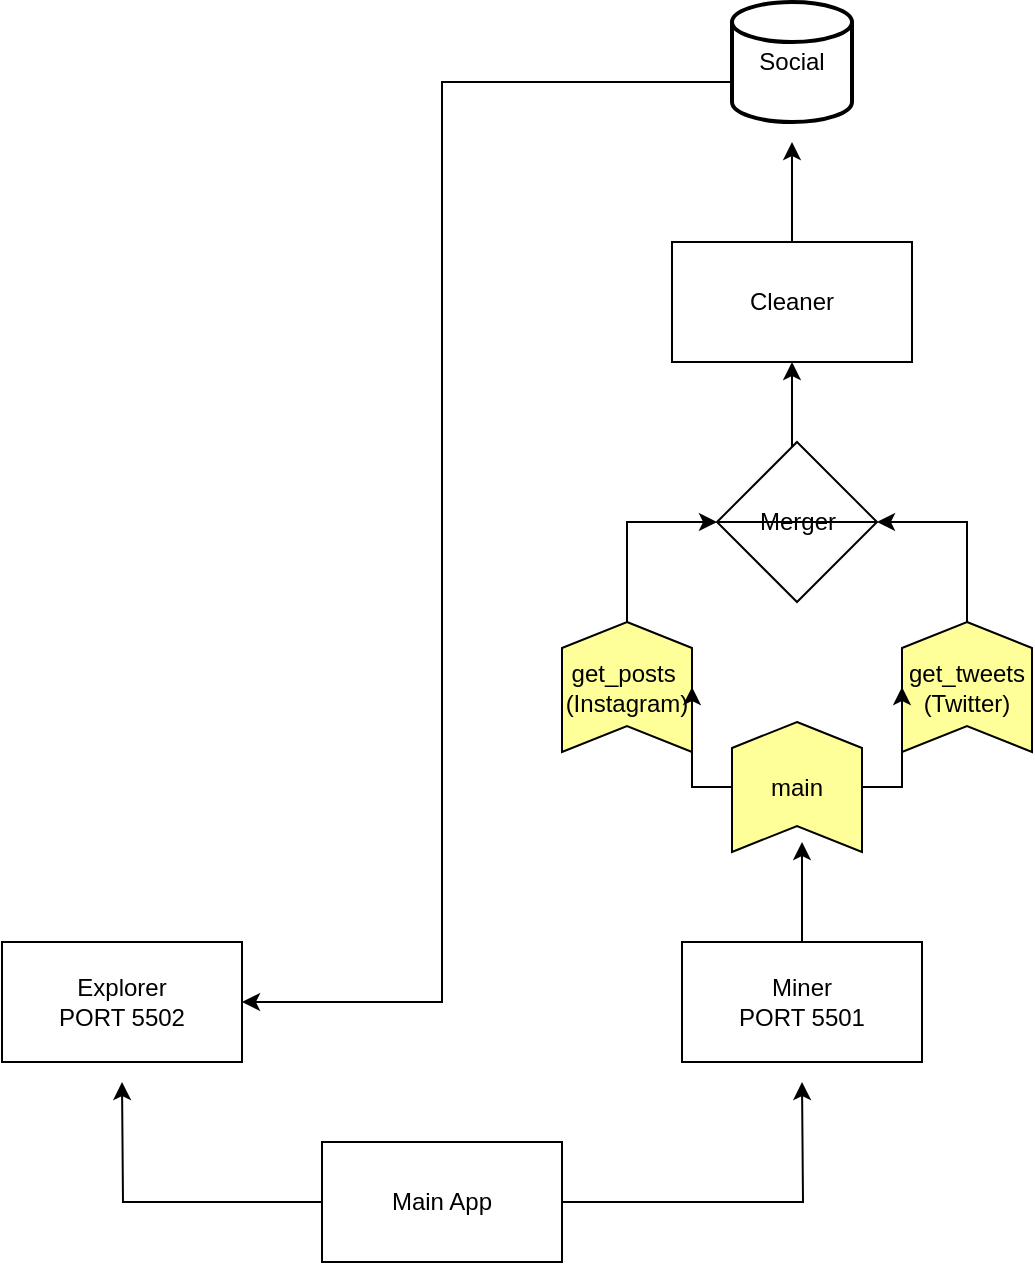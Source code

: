 <mxfile version="13.6.5">
    <diagram id="R2lEEEUBdFMjLlhIrx00" name="Page-1">
        <mxGraphModel dx="1233" dy="811" grid="1" gridSize="10" guides="1" tooltips="1" connect="1" arrows="1" fold="1" page="1" pageScale="1" pageWidth="850" pageHeight="1100" math="0" shadow="0" extFonts="Permanent Marker^https://fonts.googleapis.com/css?family=Permanent+Marker">
            <root>
                <mxCell id="0"/>
                <mxCell id="1" parent="0"/>
                <mxCell id="S-BTsB1v4fZNN3GdIcwO-3" style="edgeStyle=orthogonalEdgeStyle;rounded=0;orthogonalLoop=1;jettySize=auto;html=1;" parent="1" source="S-BTsB1v4fZNN3GdIcwO-1" edge="1">
                    <mxGeometry relative="1" as="geometry">
                        <mxPoint x="540" y="810" as="targetPoint"/>
                    </mxGeometry>
                </mxCell>
                <mxCell id="S-BTsB1v4fZNN3GdIcwO-5" style="edgeStyle=orthogonalEdgeStyle;rounded=0;orthogonalLoop=1;jettySize=auto;html=1;" parent="1" source="S-BTsB1v4fZNN3GdIcwO-1" edge="1">
                    <mxGeometry relative="1" as="geometry">
                        <mxPoint x="200" y="810" as="targetPoint"/>
                    </mxGeometry>
                </mxCell>
                <mxCell id="S-BTsB1v4fZNN3GdIcwO-1" value="Main App" style="rounded=0;whiteSpace=wrap;html=1;" parent="1" vertex="1">
                    <mxGeometry x="300" y="840" width="120" height="60" as="geometry"/>
                </mxCell>
                <mxCell id="12" style="edgeStyle=orthogonalEdgeStyle;rounded=0;orthogonalLoop=1;jettySize=auto;html=1;" edge="1" parent="1" source="S-BTsB1v4fZNN3GdIcwO-2">
                    <mxGeometry relative="1" as="geometry">
                        <mxPoint x="540" y="690" as="targetPoint"/>
                    </mxGeometry>
                </mxCell>
                <mxCell id="S-BTsB1v4fZNN3GdIcwO-2" value="Miner&lt;br&gt;PORT 5501" style="rounded=0;whiteSpace=wrap;html=1;" parent="1" vertex="1">
                    <mxGeometry x="480" y="740" width="120" height="60" as="geometry"/>
                </mxCell>
                <mxCell id="S-BTsB1v4fZNN3GdIcwO-4" value="Explorer&lt;br&gt;PORT 5502" style="rounded=0;whiteSpace=wrap;html=1;" parent="1" vertex="1">
                    <mxGeometry x="140" y="740" width="120" height="60" as="geometry"/>
                </mxCell>
                <mxCell id="26" style="edgeStyle=orthogonalEdgeStyle;rounded=0;orthogonalLoop=1;jettySize=auto;html=1;entryX=1;entryY=0.5;entryDx=0;entryDy=0;" edge="1" parent="1" source="2" target="24">
                    <mxGeometry relative="1" as="geometry">
                        <Array as="points">
                            <mxPoint x="622" y="530"/>
                        </Array>
                    </mxGeometry>
                </mxCell>
                <mxCell id="2" value="&lt;font color=&quot;#000000&quot;&gt;get_tweets&lt;br&gt;(Twitter)&lt;br&gt;&lt;/font&gt;" style="html=1;outlineConnect=0;whiteSpace=wrap;fillColor=#ffff99;shape=mxgraph.archimate3.function;" vertex="1" parent="1">
                    <mxGeometry x="590" y="580" width="65" height="65" as="geometry"/>
                </mxCell>
                <mxCell id="25" style="edgeStyle=orthogonalEdgeStyle;rounded=0;orthogonalLoop=1;jettySize=auto;html=1;entryX=0;entryY=0.5;entryDx=0;entryDy=0;" edge="1" parent="1" source="4" target="24">
                    <mxGeometry relative="1" as="geometry">
                        <Array as="points">
                            <mxPoint x="452" y="530"/>
                        </Array>
                    </mxGeometry>
                </mxCell>
                <mxCell id="4" value="&lt;font color=&quot;#000000&quot;&gt;get_posts&amp;nbsp;&lt;br&gt;(Instagram)&lt;br&gt;&lt;/font&gt;" style="html=1;outlineConnect=0;whiteSpace=wrap;fillColor=#ffff99;shape=mxgraph.archimate3.function;" vertex="1" parent="1">
                    <mxGeometry x="420" y="580" width="65" height="65" as="geometry"/>
                </mxCell>
                <mxCell id="16" style="edgeStyle=orthogonalEdgeStyle;rounded=0;orthogonalLoop=1;jettySize=auto;html=1;entryX=1;entryY=0.5;entryDx=0;entryDy=0;" edge="1" parent="1" source="7" target="S-BTsB1v4fZNN3GdIcwO-4">
                    <mxGeometry relative="1" as="geometry">
                        <Array as="points">
                            <mxPoint x="360" y="310"/>
                            <mxPoint x="360" y="770"/>
                        </Array>
                    </mxGeometry>
                </mxCell>
                <mxCell id="7" value="Social" style="strokeWidth=2;html=1;shape=mxgraph.flowchart.database;whiteSpace=wrap;" vertex="1" parent="1">
                    <mxGeometry x="505" y="270" width="60" height="60" as="geometry"/>
                </mxCell>
                <mxCell id="14" style="edgeStyle=orthogonalEdgeStyle;rounded=0;orthogonalLoop=1;jettySize=auto;html=1;" edge="1" parent="1" source="13" target="4">
                    <mxGeometry relative="1" as="geometry"/>
                </mxCell>
                <mxCell id="15" style="edgeStyle=orthogonalEdgeStyle;rounded=0;orthogonalLoop=1;jettySize=auto;html=1;" edge="1" parent="1" source="13" target="2">
                    <mxGeometry relative="1" as="geometry"/>
                </mxCell>
                <mxCell id="13" value="&lt;font color=&quot;#000000&quot;&gt;main&lt;br&gt;&lt;/font&gt;" style="html=1;outlineConnect=0;whiteSpace=wrap;fillColor=#ffff99;shape=mxgraph.archimate3.function;" vertex="1" parent="1">
                    <mxGeometry x="505" y="630" width="65" height="65" as="geometry"/>
                </mxCell>
                <mxCell id="28" style="edgeStyle=orthogonalEdgeStyle;rounded=0;orthogonalLoop=1;jettySize=auto;html=1;" edge="1" parent="1" source="23">
                    <mxGeometry relative="1" as="geometry">
                        <mxPoint x="535" y="340" as="targetPoint"/>
                    </mxGeometry>
                </mxCell>
                <mxCell id="23" value="Cleaner" style="rounded=0;whiteSpace=wrap;html=1;" vertex="1" parent="1">
                    <mxGeometry x="475" y="390" width="120" height="60" as="geometry"/>
                </mxCell>
                <mxCell id="27" style="edgeStyle=orthogonalEdgeStyle;rounded=0;orthogonalLoop=1;jettySize=auto;html=1;entryX=0.5;entryY=1;entryDx=0;entryDy=0;" edge="1" parent="1" source="24" target="23">
                    <mxGeometry relative="1" as="geometry">
                        <Array as="points">
                            <mxPoint x="535" y="470"/>
                            <mxPoint x="535" y="470"/>
                        </Array>
                    </mxGeometry>
                </mxCell>
                <mxCell id="24" value="Merger" style="shape=sortShape;perimeter=rhombusPerimeter;whiteSpace=wrap;html=1;" vertex="1" parent="1">
                    <mxGeometry x="497.5" y="490" width="80" height="80" as="geometry"/>
                </mxCell>
            </root>
        </mxGraphModel>
    </diagram>
</mxfile>